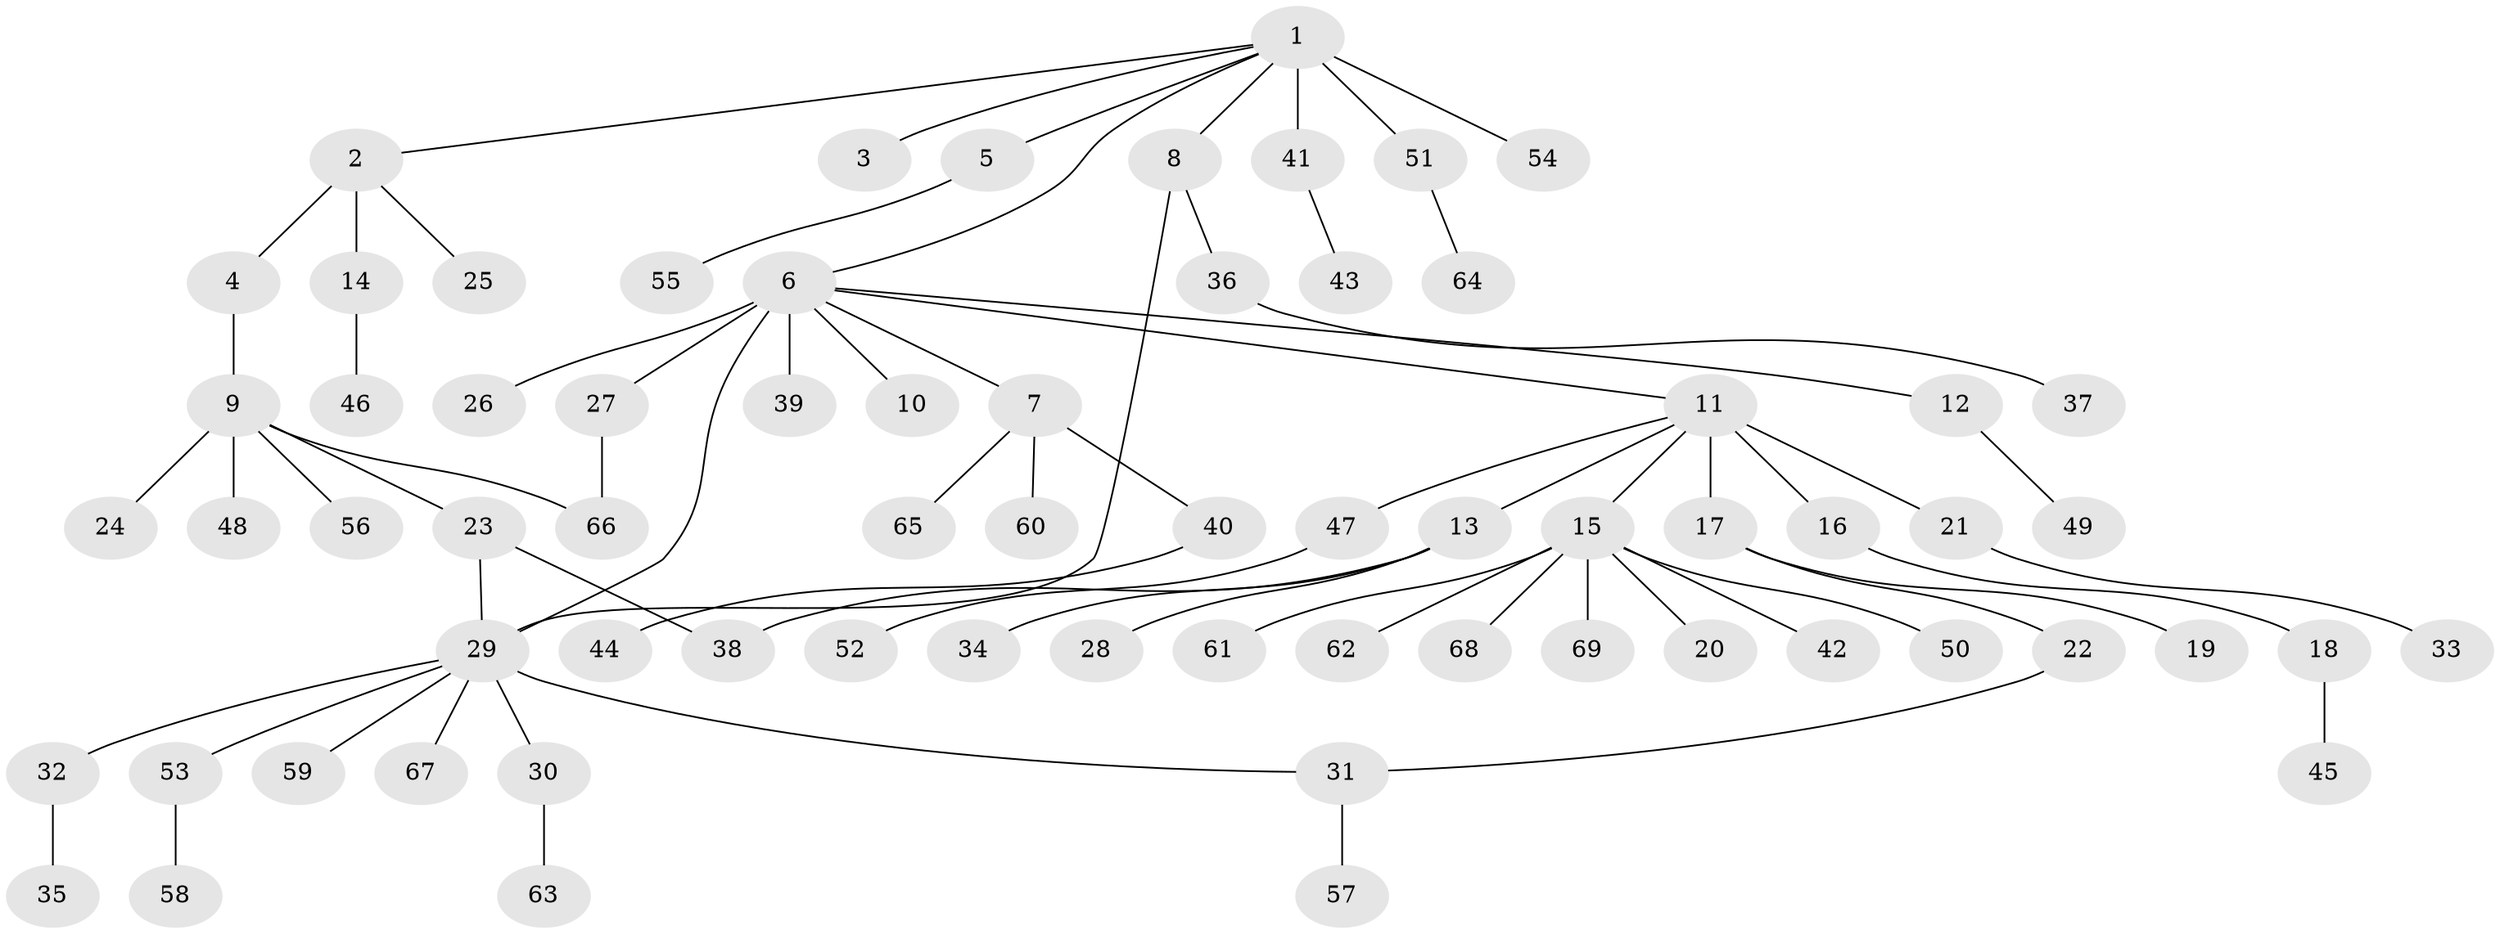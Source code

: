 // original degree distribution, {12: 0.007246376811594203, 9: 0.014492753623188406, 2: 0.18840579710144928, 3: 0.07971014492753623, 15: 0.007246376811594203, 5: 0.028985507246376812, 8: 0.007246376811594203, 14: 0.007246376811594203, 4: 0.021739130434782608, 1: 0.6304347826086957, 13: 0.007246376811594203}
// Generated by graph-tools (version 1.1) at 2025/35/03/09/25 02:35:32]
// undirected, 69 vertices, 73 edges
graph export_dot {
graph [start="1"]
  node [color=gray90,style=filled];
  1;
  2;
  3;
  4;
  5;
  6;
  7;
  8;
  9;
  10;
  11;
  12;
  13;
  14;
  15;
  16;
  17;
  18;
  19;
  20;
  21;
  22;
  23;
  24;
  25;
  26;
  27;
  28;
  29;
  30;
  31;
  32;
  33;
  34;
  35;
  36;
  37;
  38;
  39;
  40;
  41;
  42;
  43;
  44;
  45;
  46;
  47;
  48;
  49;
  50;
  51;
  52;
  53;
  54;
  55;
  56;
  57;
  58;
  59;
  60;
  61;
  62;
  63;
  64;
  65;
  66;
  67;
  68;
  69;
  1 -- 2 [weight=1.0];
  1 -- 3 [weight=1.0];
  1 -- 5 [weight=1.0];
  1 -- 6 [weight=1.0];
  1 -- 8 [weight=1.0];
  1 -- 41 [weight=1.0];
  1 -- 51 [weight=1.0];
  1 -- 54 [weight=4.0];
  2 -- 4 [weight=1.0];
  2 -- 14 [weight=5.0];
  2 -- 25 [weight=1.0];
  4 -- 9 [weight=1.0];
  5 -- 55 [weight=1.0];
  6 -- 7 [weight=1.0];
  6 -- 10 [weight=1.0];
  6 -- 11 [weight=1.0];
  6 -- 12 [weight=1.0];
  6 -- 26 [weight=1.0];
  6 -- 27 [weight=1.0];
  6 -- 29 [weight=1.0];
  6 -- 39 [weight=6.0];
  7 -- 40 [weight=1.0];
  7 -- 60 [weight=1.0];
  7 -- 65 [weight=1.0];
  8 -- 29 [weight=1.0];
  8 -- 36 [weight=2.0];
  9 -- 23 [weight=1.0];
  9 -- 24 [weight=2.0];
  9 -- 48 [weight=1.0];
  9 -- 56 [weight=1.0];
  9 -- 66 [weight=1.0];
  11 -- 13 [weight=1.0];
  11 -- 15 [weight=1.0];
  11 -- 16 [weight=1.0];
  11 -- 17 [weight=7.0];
  11 -- 21 [weight=1.0];
  11 -- 47 [weight=1.0];
  12 -- 49 [weight=2.0];
  13 -- 28 [weight=1.0];
  13 -- 34 [weight=1.0];
  13 -- 38 [weight=1.0];
  14 -- 46 [weight=1.0];
  15 -- 20 [weight=1.0];
  15 -- 42 [weight=1.0];
  15 -- 50 [weight=1.0];
  15 -- 61 [weight=1.0];
  15 -- 62 [weight=1.0];
  15 -- 68 [weight=1.0];
  15 -- 69 [weight=1.0];
  16 -- 18 [weight=1.0];
  17 -- 19 [weight=1.0];
  17 -- 22 [weight=1.0];
  18 -- 45 [weight=1.0];
  21 -- 33 [weight=1.0];
  22 -- 31 [weight=1.0];
  23 -- 29 [weight=1.0];
  23 -- 38 [weight=2.0];
  27 -- 66 [weight=1.0];
  29 -- 30 [weight=4.0];
  29 -- 31 [weight=1.0];
  29 -- 32 [weight=1.0];
  29 -- 53 [weight=1.0];
  29 -- 59 [weight=1.0];
  29 -- 67 [weight=1.0];
  30 -- 63 [weight=1.0];
  31 -- 57 [weight=2.0];
  32 -- 35 [weight=1.0];
  36 -- 37 [weight=1.0];
  40 -- 44 [weight=1.0];
  41 -- 43 [weight=1.0];
  47 -- 52 [weight=1.0];
  51 -- 64 [weight=1.0];
  53 -- 58 [weight=2.0];
}
